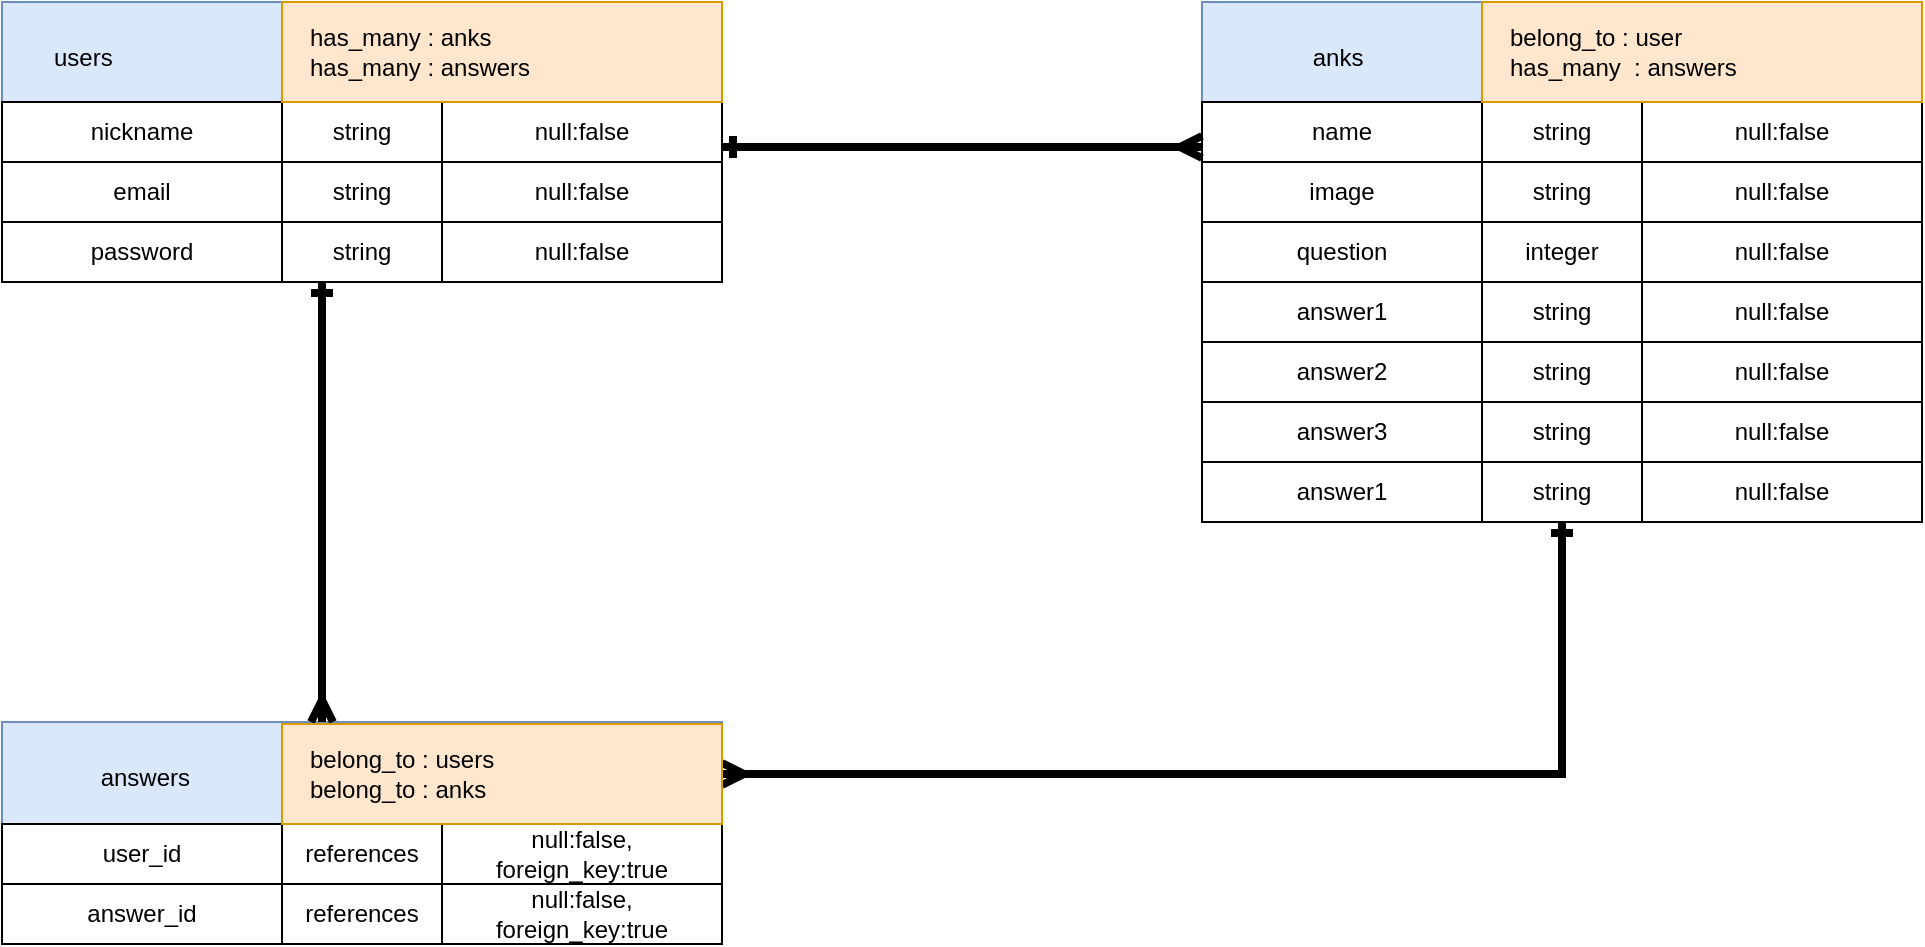 <mxfile version="12.2.4" pages="1"><diagram id="hETSyfJwfznDguqYFgmY" name="Page-1"><mxGraphModel dx="695" dy="610" grid="1" gridSize="10" guides="1" tooltips="1" connect="1" arrows="1" fold="1" page="1" pageScale="1" pageWidth="1169" pageHeight="827" math="0" shadow="0"><root><mxCell id="0"/><mxCell id="1" parent="0"/><mxCell id="swii_7CvGnuF3cKIF4iK-54" value="&lt;br&gt;　　&amp;nbsp; &amp;nbsp; &amp;nbsp; &amp;nbsp;answers" style="rounded=0;whiteSpace=wrap;html=1;fillColor=#dae8fc;strokeColor=#6c8ebf;verticalAlign=top;align=left;" parent="1" vertex="1"><mxGeometry x="40" y="400.01" width="360" height="110.99" as="geometry"/></mxCell><mxCell id="swii_7CvGnuF3cKIF4iK-51" value="&lt;br&gt;&amp;nbsp; &amp;nbsp; &amp;nbsp; &amp;nbsp; &amp;nbsp; &amp;nbsp; &amp;nbsp; &amp;nbsp; anks&lt;br&gt;" style="rounded=0;whiteSpace=wrap;html=1;fillColor=#dae8fc;strokeColor=#6c8ebf;verticalAlign=top;align=left;" parent="1" vertex="1"><mxGeometry x="640" y="40" width="360" height="260" as="geometry"/></mxCell><mxCell id="swii_7CvGnuF3cKIF4iK-50" value="&lt;br&gt;　　users" style="rounded=0;whiteSpace=wrap;html=1;fillColor=#dae8fc;strokeColor=#6c8ebf;verticalAlign=top;align=left;" parent="1" vertex="1"><mxGeometry x="40" y="40" width="360" height="140" as="geometry"/></mxCell><mxCell id="swii_7CvGnuF3cKIF4iK-6" value="nickname" style="rounded=0;whiteSpace=wrap;html=1;gradientColor=none;" parent="1" vertex="1"><mxGeometry x="40" y="90" width="140" height="30" as="geometry"/></mxCell><mxCell id="swii_7CvGnuF3cKIF4iK-7" value="password" style="rounded=0;whiteSpace=wrap;html=1;gradientColor=none;" parent="1" vertex="1"><mxGeometry x="40" y="150" width="140" height="30" as="geometry"/></mxCell><mxCell id="swii_7CvGnuF3cKIF4iK-8" value="email" style="rounded=0;whiteSpace=wrap;html=1;gradientColor=none;" parent="1" vertex="1"><mxGeometry x="40" y="120" width="140" height="30" as="geometry"/></mxCell><mxCell id="swii_7CvGnuF3cKIF4iK-10" value="question" style="rounded=0;whiteSpace=wrap;html=1;gradientColor=none;" parent="1" vertex="1"><mxGeometry x="640" y="150" width="140" height="30" as="geometry"/></mxCell><mxCell id="swii_7CvGnuF3cKIF4iK-11" value="name" style="rounded=0;whiteSpace=wrap;html=1;gradientColor=none;" parent="1" vertex="1"><mxGeometry x="640" y="90" width="140" height="30" as="geometry"/></mxCell><mxCell id="swii_7CvGnuF3cKIF4iK-14" value="user_id" style="rounded=0;whiteSpace=wrap;html=1;gradientColor=none;" parent="1" vertex="1"><mxGeometry x="40" y="451" width="140" height="30" as="geometry"/></mxCell><mxCell id="swii_7CvGnuF3cKIF4iK-15" value="answer_id" style="rounded=0;whiteSpace=wrap;html=1;gradientColor=none;" parent="1" vertex="1"><mxGeometry x="40" y="481" width="140" height="30" as="geometry"/></mxCell><mxCell id="swii_7CvGnuF3cKIF4iK-33" value="image" style="rounded=0;whiteSpace=wrap;html=1;gradientColor=none;" parent="1" vertex="1"><mxGeometry x="640" y="120" width="140" height="30" as="geometry"/></mxCell><mxCell id="swii_7CvGnuF3cKIF4iK-34" value="answer1" style="rounded=0;whiteSpace=wrap;html=1;gradientColor=none;" parent="1" vertex="1"><mxGeometry x="640" y="180" width="140" height="30" as="geometry"/></mxCell><mxCell id="swii_7CvGnuF3cKIF4iK-66" value="string" style="rounded=0;whiteSpace=wrap;html=1;gradientColor=none;" parent="1" vertex="1"><mxGeometry x="180" y="90" width="80" height="30" as="geometry"/></mxCell><mxCell id="13" style="edgeStyle=orthogonalEdgeStyle;rounded=0;orthogonalLoop=1;jettySize=auto;html=1;exitX=1;exitY=0.75;exitDx=0;exitDy=0;entryX=0;entryY=0.75;entryDx=0;entryDy=0;startArrow=ERone;startFill=0;endArrow=ERmany;endFill=0;strokeWidth=4;" edge="1" parent="1" source="swii_7CvGnuF3cKIF4iK-67" target="swii_7CvGnuF3cKIF4iK-11"><mxGeometry relative="1" as="geometry"/></mxCell><mxCell id="swii_7CvGnuF3cKIF4iK-67" value="null:false" style="rounded=0;whiteSpace=wrap;html=1;gradientColor=none;" parent="1" vertex="1"><mxGeometry x="260" y="90" width="140" height="30" as="geometry"/></mxCell><mxCell id="swii_7CvGnuF3cKIF4iK-68" value="string" style="rounded=0;whiteSpace=wrap;html=1;gradientColor=none;" parent="1" vertex="1"><mxGeometry x="180" y="120" width="80" height="30" as="geometry"/></mxCell><mxCell id="swii_7CvGnuF3cKIF4iK-69" value="null:false" style="rounded=0;whiteSpace=wrap;html=1;gradientColor=none;" parent="1" vertex="1"><mxGeometry x="260" y="120" width="140" height="30" as="geometry"/></mxCell><mxCell id="12" style="edgeStyle=orthogonalEdgeStyle;rounded=0;orthogonalLoop=1;jettySize=auto;html=1;exitX=0.25;exitY=1;exitDx=0;exitDy=0;startArrow=ERone;startFill=0;endArrow=ERmany;endFill=0;strokeWidth=4;" edge="1" parent="1" source="swii_7CvGnuF3cKIF4iK-70"><mxGeometry relative="1" as="geometry"><mxPoint x="200" y="400" as="targetPoint"/></mxGeometry></mxCell><mxCell id="swii_7CvGnuF3cKIF4iK-70" value="string" style="rounded=0;whiteSpace=wrap;html=1;gradientColor=none;" parent="1" vertex="1"><mxGeometry x="180" y="150" width="80" height="30" as="geometry"/></mxCell><mxCell id="swii_7CvGnuF3cKIF4iK-71" value="null:false" style="rounded=0;whiteSpace=wrap;html=1;gradientColor=none;" parent="1" vertex="1"><mxGeometry x="260" y="150" width="140" height="30" as="geometry"/></mxCell><mxCell id="swii_7CvGnuF3cKIF4iK-92" value="references" style="rounded=0;whiteSpace=wrap;html=1;gradientColor=none;" parent="1" vertex="1"><mxGeometry x="180" y="451" width="80" height="30" as="geometry"/></mxCell><mxCell id="swii_7CvGnuF3cKIF4iK-93" value="null:false, &lt;br&gt;foreign_key:true" style="rounded=0;whiteSpace=wrap;html=1;gradientColor=none;" parent="1" vertex="1"><mxGeometry x="260" y="451" width="140" height="30" as="geometry"/></mxCell><mxCell id="swii_7CvGnuF3cKIF4iK-96" value="references" style="rounded=0;whiteSpace=wrap;html=1;gradientColor=none;" parent="1" vertex="1"><mxGeometry x="180" y="481" width="80" height="30" as="geometry"/></mxCell><mxCell id="swii_7CvGnuF3cKIF4iK-97" value="null:false, &lt;br&gt;foreign_key:true" style="rounded=0;whiteSpace=wrap;html=1;gradientColor=none;" parent="1" vertex="1"><mxGeometry x="260" y="481" width="140" height="30" as="geometry"/></mxCell><mxCell id="swii_7CvGnuF3cKIF4iK-100" value="string" style="rounded=0;whiteSpace=wrap;html=1;gradientColor=none;" parent="1" vertex="1"><mxGeometry x="780" y="90" width="80" height="30" as="geometry"/></mxCell><mxCell id="swii_7CvGnuF3cKIF4iK-101" value="null:false" style="rounded=0;whiteSpace=wrap;html=1;gradientColor=none;" parent="1" vertex="1"><mxGeometry x="860" y="90" width="140" height="30" as="geometry"/></mxCell><mxCell id="swii_7CvGnuF3cKIF4iK-104" value="string" style="rounded=0;whiteSpace=wrap;html=1;gradientColor=none;" parent="1" vertex="1"><mxGeometry x="780" y="180" width="80" height="30" as="geometry"/></mxCell><mxCell id="swii_7CvGnuF3cKIF4iK-105" value="null:false" style="rounded=0;whiteSpace=wrap;html=1;gradientColor=none;" parent="1" vertex="1"><mxGeometry x="860" y="150" width="140" height="30" as="geometry"/></mxCell><mxCell id="swii_7CvGnuF3cKIF4iK-106" value="null:false" style="rounded=0;whiteSpace=wrap;html=1;gradientColor=none;" parent="1" vertex="1"><mxGeometry x="860" y="180" width="140" height="30" as="geometry"/></mxCell><mxCell id="swii_7CvGnuF3cKIF4iK-107" value="integer" style="rounded=0;whiteSpace=wrap;html=1;gradientColor=none;" parent="1" vertex="1"><mxGeometry x="780" y="150" width="80" height="30" as="geometry"/></mxCell><mxCell id="swii_7CvGnuF3cKIF4iK-124" value="null:false" style="rounded=0;whiteSpace=wrap;html=1;gradientColor=none;" parent="1" vertex="1"><mxGeometry x="860" y="120" width="140" height="30" as="geometry"/></mxCell><mxCell id="swii_7CvGnuF3cKIF4iK-125" value="string" style="rounded=0;whiteSpace=wrap;html=1;gradientColor=none;" parent="1" vertex="1"><mxGeometry x="780" y="120" width="80" height="30" as="geometry"/></mxCell><mxCell id="swii_7CvGnuF3cKIF4iK-170" value="　has_many : anks&lt;br&gt;　has_many : answers" style="rounded=0;whiteSpace=wrap;html=1;fillColor=#ffe6cc;strokeColor=#d79b00;align=left;" parent="1" vertex="1"><mxGeometry x="180" y="40" width="220" height="50" as="geometry"/></mxCell><mxCell id="swii_7CvGnuF3cKIF4iK-171" value="　belong_to : user&lt;br&gt;　has_many&amp;nbsp; : answers" style="rounded=0;whiteSpace=wrap;html=1;fillColor=#ffe6cc;strokeColor=#d79b00;align=left;" parent="1" vertex="1"><mxGeometry x="780" y="40" width="220" height="50" as="geometry"/></mxCell><mxCell id="14" style="edgeStyle=orthogonalEdgeStyle;rounded=0;orthogonalLoop=1;jettySize=auto;html=1;exitX=1;exitY=0.5;exitDx=0;exitDy=0;entryX=0.5;entryY=1;entryDx=0;entryDy=0;startArrow=ERmany;startFill=0;endArrow=ERone;endFill=0;strokeWidth=4;" edge="1" parent="1" source="swii_7CvGnuF3cKIF4iK-172" target="10"><mxGeometry relative="1" as="geometry"/></mxCell><mxCell id="swii_7CvGnuF3cKIF4iK-172" value="　belong_to : users&lt;br&gt;　belong_to : anks" style="rounded=0;whiteSpace=wrap;html=1;fillColor=#ffe6cc;strokeColor=#d79b00;align=left;" parent="1" vertex="1"><mxGeometry x="180" y="401.01" width="220" height="50" as="geometry"/></mxCell><mxCell id="2" style="edgeStyle=orthogonalEdgeStyle;rounded=0;orthogonalLoop=1;jettySize=auto;html=1;exitX=0.5;exitY=1;exitDx=0;exitDy=0;" edge="1" parent="1" source="swii_7CvGnuF3cKIF4iK-51" target="swii_7CvGnuF3cKIF4iK-51"><mxGeometry relative="1" as="geometry"/></mxCell><mxCell id="3" value="answer2" style="rounded=0;whiteSpace=wrap;html=1;gradientColor=none;" vertex="1" parent="1"><mxGeometry x="640" y="210" width="140" height="30" as="geometry"/></mxCell><mxCell id="4" value="string" style="rounded=0;whiteSpace=wrap;html=1;gradientColor=none;" vertex="1" parent="1"><mxGeometry x="780" y="210" width="80" height="30" as="geometry"/></mxCell><mxCell id="5" value="null:false" style="rounded=0;whiteSpace=wrap;html=1;gradientColor=none;" vertex="1" parent="1"><mxGeometry x="860" y="210" width="140" height="30" as="geometry"/></mxCell><mxCell id="6" value="answer3" style="rounded=0;whiteSpace=wrap;html=1;gradientColor=none;" vertex="1" parent="1"><mxGeometry x="640" y="240" width="140" height="30" as="geometry"/></mxCell><mxCell id="7" value="string" style="rounded=0;whiteSpace=wrap;html=1;gradientColor=none;" vertex="1" parent="1"><mxGeometry x="780" y="240" width="80" height="30" as="geometry"/></mxCell><mxCell id="8" value="null:false" style="rounded=0;whiteSpace=wrap;html=1;gradientColor=none;" vertex="1" parent="1"><mxGeometry x="860" y="240" width="140" height="30" as="geometry"/></mxCell><mxCell id="9" value="answer1" style="rounded=0;whiteSpace=wrap;html=1;gradientColor=none;" vertex="1" parent="1"><mxGeometry x="640" y="270" width="140" height="30" as="geometry"/></mxCell><mxCell id="10" value="string" style="rounded=0;whiteSpace=wrap;html=1;gradientColor=none;" vertex="1" parent="1"><mxGeometry x="780" y="270" width="80" height="30" as="geometry"/></mxCell><mxCell id="11" value="null:false" style="rounded=0;whiteSpace=wrap;html=1;gradientColor=none;" vertex="1" parent="1"><mxGeometry x="860" y="270" width="140" height="30" as="geometry"/></mxCell></root></mxGraphModel></diagram></mxfile>
